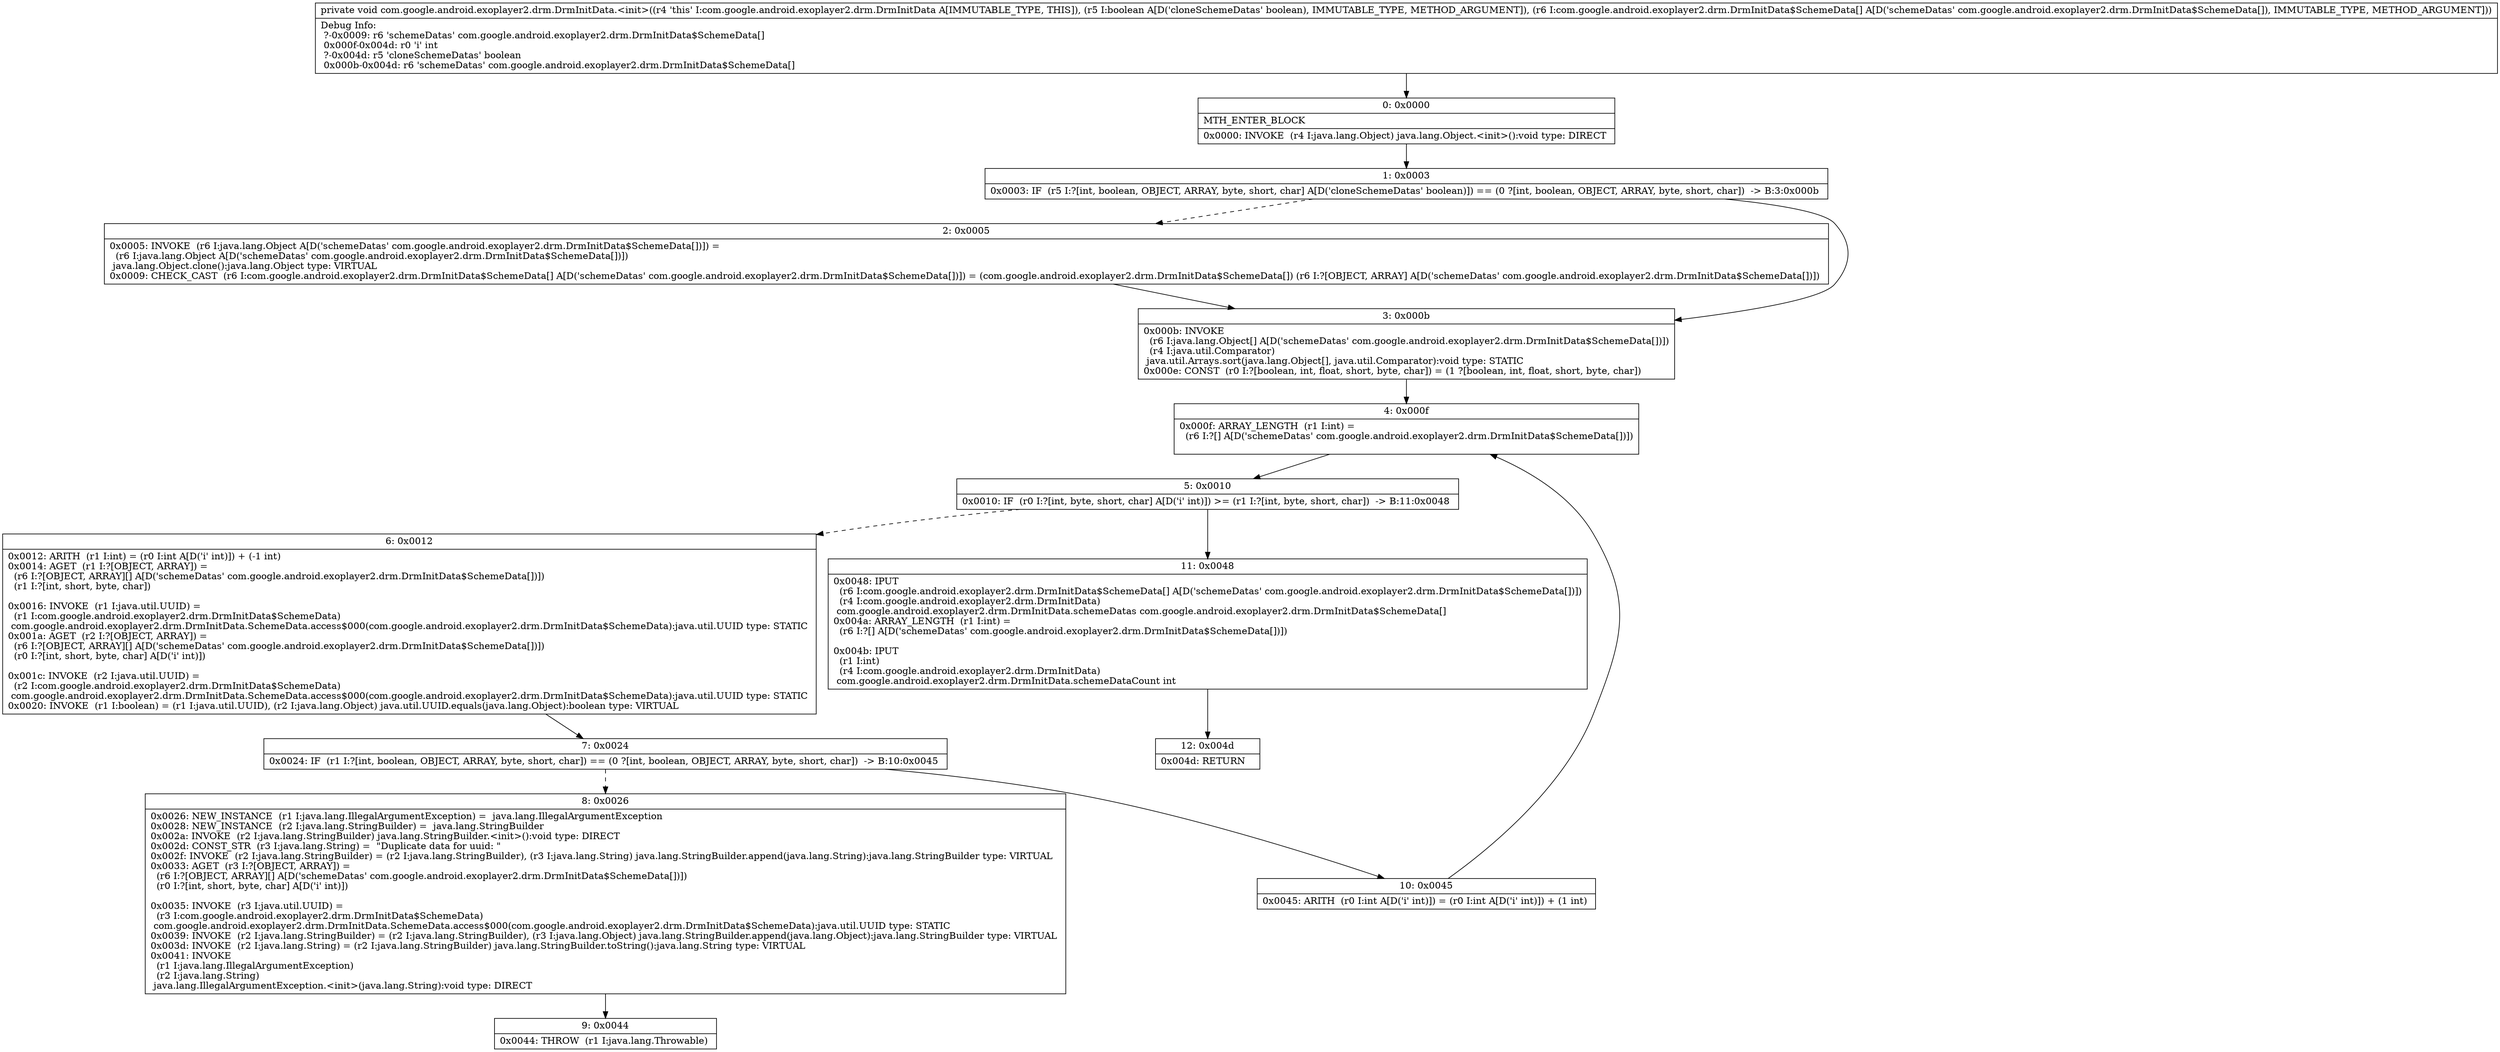 digraph "CFG forcom.google.android.exoplayer2.drm.DrmInitData.\<init\>(Z[Lcom\/google\/android\/exoplayer2\/drm\/DrmInitData$SchemeData;)V" {
Node_0 [shape=record,label="{0\:\ 0x0000|MTH_ENTER_BLOCK\l|0x0000: INVOKE  (r4 I:java.lang.Object) java.lang.Object.\<init\>():void type: DIRECT \l}"];
Node_1 [shape=record,label="{1\:\ 0x0003|0x0003: IF  (r5 I:?[int, boolean, OBJECT, ARRAY, byte, short, char] A[D('cloneSchemeDatas' boolean)]) == (0 ?[int, boolean, OBJECT, ARRAY, byte, short, char])  \-\> B:3:0x000b \l}"];
Node_2 [shape=record,label="{2\:\ 0x0005|0x0005: INVOKE  (r6 I:java.lang.Object A[D('schemeDatas' com.google.android.exoplayer2.drm.DrmInitData$SchemeData[])]) = \l  (r6 I:java.lang.Object A[D('schemeDatas' com.google.android.exoplayer2.drm.DrmInitData$SchemeData[])])\l java.lang.Object.clone():java.lang.Object type: VIRTUAL \l0x0009: CHECK_CAST  (r6 I:com.google.android.exoplayer2.drm.DrmInitData$SchemeData[] A[D('schemeDatas' com.google.android.exoplayer2.drm.DrmInitData$SchemeData[])]) = (com.google.android.exoplayer2.drm.DrmInitData$SchemeData[]) (r6 I:?[OBJECT, ARRAY] A[D('schemeDatas' com.google.android.exoplayer2.drm.DrmInitData$SchemeData[])]) \l}"];
Node_3 [shape=record,label="{3\:\ 0x000b|0x000b: INVOKE  \l  (r6 I:java.lang.Object[] A[D('schemeDatas' com.google.android.exoplayer2.drm.DrmInitData$SchemeData[])])\l  (r4 I:java.util.Comparator)\l java.util.Arrays.sort(java.lang.Object[], java.util.Comparator):void type: STATIC \l0x000e: CONST  (r0 I:?[boolean, int, float, short, byte, char]) = (1 ?[boolean, int, float, short, byte, char]) \l}"];
Node_4 [shape=record,label="{4\:\ 0x000f|0x000f: ARRAY_LENGTH  (r1 I:int) = \l  (r6 I:?[] A[D('schemeDatas' com.google.android.exoplayer2.drm.DrmInitData$SchemeData[])])\l \l}"];
Node_5 [shape=record,label="{5\:\ 0x0010|0x0010: IF  (r0 I:?[int, byte, short, char] A[D('i' int)]) \>= (r1 I:?[int, byte, short, char])  \-\> B:11:0x0048 \l}"];
Node_6 [shape=record,label="{6\:\ 0x0012|0x0012: ARITH  (r1 I:int) = (r0 I:int A[D('i' int)]) + (\-1 int) \l0x0014: AGET  (r1 I:?[OBJECT, ARRAY]) = \l  (r6 I:?[OBJECT, ARRAY][] A[D('schemeDatas' com.google.android.exoplayer2.drm.DrmInitData$SchemeData[])])\l  (r1 I:?[int, short, byte, char])\l \l0x0016: INVOKE  (r1 I:java.util.UUID) = \l  (r1 I:com.google.android.exoplayer2.drm.DrmInitData$SchemeData)\l com.google.android.exoplayer2.drm.DrmInitData.SchemeData.access$000(com.google.android.exoplayer2.drm.DrmInitData$SchemeData):java.util.UUID type: STATIC \l0x001a: AGET  (r2 I:?[OBJECT, ARRAY]) = \l  (r6 I:?[OBJECT, ARRAY][] A[D('schemeDatas' com.google.android.exoplayer2.drm.DrmInitData$SchemeData[])])\l  (r0 I:?[int, short, byte, char] A[D('i' int)])\l \l0x001c: INVOKE  (r2 I:java.util.UUID) = \l  (r2 I:com.google.android.exoplayer2.drm.DrmInitData$SchemeData)\l com.google.android.exoplayer2.drm.DrmInitData.SchemeData.access$000(com.google.android.exoplayer2.drm.DrmInitData$SchemeData):java.util.UUID type: STATIC \l0x0020: INVOKE  (r1 I:boolean) = (r1 I:java.util.UUID), (r2 I:java.lang.Object) java.util.UUID.equals(java.lang.Object):boolean type: VIRTUAL \l}"];
Node_7 [shape=record,label="{7\:\ 0x0024|0x0024: IF  (r1 I:?[int, boolean, OBJECT, ARRAY, byte, short, char]) == (0 ?[int, boolean, OBJECT, ARRAY, byte, short, char])  \-\> B:10:0x0045 \l}"];
Node_8 [shape=record,label="{8\:\ 0x0026|0x0026: NEW_INSTANCE  (r1 I:java.lang.IllegalArgumentException) =  java.lang.IllegalArgumentException \l0x0028: NEW_INSTANCE  (r2 I:java.lang.StringBuilder) =  java.lang.StringBuilder \l0x002a: INVOKE  (r2 I:java.lang.StringBuilder) java.lang.StringBuilder.\<init\>():void type: DIRECT \l0x002d: CONST_STR  (r3 I:java.lang.String) =  \"Duplicate data for uuid: \" \l0x002f: INVOKE  (r2 I:java.lang.StringBuilder) = (r2 I:java.lang.StringBuilder), (r3 I:java.lang.String) java.lang.StringBuilder.append(java.lang.String):java.lang.StringBuilder type: VIRTUAL \l0x0033: AGET  (r3 I:?[OBJECT, ARRAY]) = \l  (r6 I:?[OBJECT, ARRAY][] A[D('schemeDatas' com.google.android.exoplayer2.drm.DrmInitData$SchemeData[])])\l  (r0 I:?[int, short, byte, char] A[D('i' int)])\l \l0x0035: INVOKE  (r3 I:java.util.UUID) = \l  (r3 I:com.google.android.exoplayer2.drm.DrmInitData$SchemeData)\l com.google.android.exoplayer2.drm.DrmInitData.SchemeData.access$000(com.google.android.exoplayer2.drm.DrmInitData$SchemeData):java.util.UUID type: STATIC \l0x0039: INVOKE  (r2 I:java.lang.StringBuilder) = (r2 I:java.lang.StringBuilder), (r3 I:java.lang.Object) java.lang.StringBuilder.append(java.lang.Object):java.lang.StringBuilder type: VIRTUAL \l0x003d: INVOKE  (r2 I:java.lang.String) = (r2 I:java.lang.StringBuilder) java.lang.StringBuilder.toString():java.lang.String type: VIRTUAL \l0x0041: INVOKE  \l  (r1 I:java.lang.IllegalArgumentException)\l  (r2 I:java.lang.String)\l java.lang.IllegalArgumentException.\<init\>(java.lang.String):void type: DIRECT \l}"];
Node_9 [shape=record,label="{9\:\ 0x0044|0x0044: THROW  (r1 I:java.lang.Throwable) \l}"];
Node_10 [shape=record,label="{10\:\ 0x0045|0x0045: ARITH  (r0 I:int A[D('i' int)]) = (r0 I:int A[D('i' int)]) + (1 int) \l}"];
Node_11 [shape=record,label="{11\:\ 0x0048|0x0048: IPUT  \l  (r6 I:com.google.android.exoplayer2.drm.DrmInitData$SchemeData[] A[D('schemeDatas' com.google.android.exoplayer2.drm.DrmInitData$SchemeData[])])\l  (r4 I:com.google.android.exoplayer2.drm.DrmInitData)\l com.google.android.exoplayer2.drm.DrmInitData.schemeDatas com.google.android.exoplayer2.drm.DrmInitData$SchemeData[] \l0x004a: ARRAY_LENGTH  (r1 I:int) = \l  (r6 I:?[] A[D('schemeDatas' com.google.android.exoplayer2.drm.DrmInitData$SchemeData[])])\l \l0x004b: IPUT  \l  (r1 I:int)\l  (r4 I:com.google.android.exoplayer2.drm.DrmInitData)\l com.google.android.exoplayer2.drm.DrmInitData.schemeDataCount int \l}"];
Node_12 [shape=record,label="{12\:\ 0x004d|0x004d: RETURN   \l}"];
MethodNode[shape=record,label="{private void com.google.android.exoplayer2.drm.DrmInitData.\<init\>((r4 'this' I:com.google.android.exoplayer2.drm.DrmInitData A[IMMUTABLE_TYPE, THIS]), (r5 I:boolean A[D('cloneSchemeDatas' boolean), IMMUTABLE_TYPE, METHOD_ARGUMENT]), (r6 I:com.google.android.exoplayer2.drm.DrmInitData$SchemeData[] A[D('schemeDatas' com.google.android.exoplayer2.drm.DrmInitData$SchemeData[]), IMMUTABLE_TYPE, METHOD_ARGUMENT]))  | Debug Info:\l  ?\-0x0009: r6 'schemeDatas' com.google.android.exoplayer2.drm.DrmInitData$SchemeData[]\l  0x000f\-0x004d: r0 'i' int\l  ?\-0x004d: r5 'cloneSchemeDatas' boolean\l  0x000b\-0x004d: r6 'schemeDatas' com.google.android.exoplayer2.drm.DrmInitData$SchemeData[]\l}"];
MethodNode -> Node_0;
Node_0 -> Node_1;
Node_1 -> Node_2[style=dashed];
Node_1 -> Node_3;
Node_2 -> Node_3;
Node_3 -> Node_4;
Node_4 -> Node_5;
Node_5 -> Node_6[style=dashed];
Node_5 -> Node_11;
Node_6 -> Node_7;
Node_7 -> Node_8[style=dashed];
Node_7 -> Node_10;
Node_8 -> Node_9;
Node_10 -> Node_4;
Node_11 -> Node_12;
}

